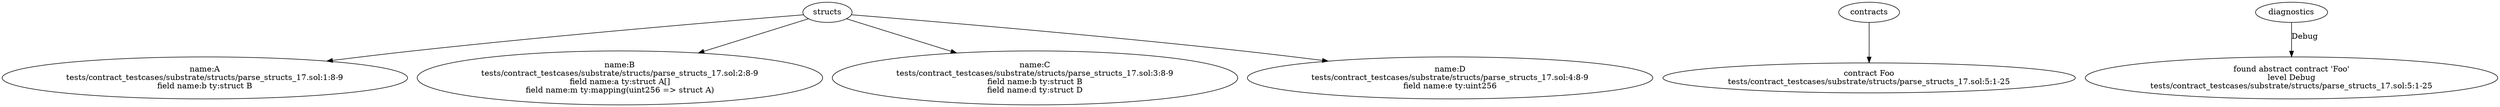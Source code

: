 strict digraph "tests/contract_testcases/substrate/structs/parse_structs_17.sol" {
	A [label="name:A\ntests/contract_testcases/substrate/structs/parse_structs_17.sol:1:8-9\nfield name:b ty:struct B"]
	B [label="name:B\ntests/contract_testcases/substrate/structs/parse_structs_17.sol:2:8-9\nfield name:a ty:struct A[]\nfield name:m ty:mapping(uint256 => struct A)"]
	C [label="name:C\ntests/contract_testcases/substrate/structs/parse_structs_17.sol:3:8-9\nfield name:b ty:struct B\nfield name:d ty:struct D"]
	D [label="name:D\ntests/contract_testcases/substrate/structs/parse_structs_17.sol:4:8-9\nfield name:e ty:uint256"]
	contract [label="contract Foo\ntests/contract_testcases/substrate/structs/parse_structs_17.sol:5:1-25"]
	diagnostic [label="found abstract contract 'Foo'\nlevel Debug\ntests/contract_testcases/substrate/structs/parse_structs_17.sol:5:1-25"]
	structs -> A
	structs -> B
	structs -> C
	structs -> D
	contracts -> contract
	diagnostics -> diagnostic [label="Debug"]
}
